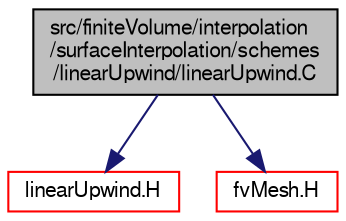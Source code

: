 digraph "src/finiteVolume/interpolation/surfaceInterpolation/schemes/linearUpwind/linearUpwind.C"
{
  bgcolor="transparent";
  edge [fontname="FreeSans",fontsize="10",labelfontname="FreeSans",labelfontsize="10"];
  node [fontname="FreeSans",fontsize="10",shape=record];
  Node0 [label="src/finiteVolume/interpolation\l/surfaceInterpolation/schemes\l/linearUpwind/linearUpwind.C",height=0.2,width=0.4,color="black", fillcolor="grey75", style="filled", fontcolor="black"];
  Node0 -> Node1 [color="midnightblue",fontsize="10",style="solid",fontname="FreeSans"];
  Node1 [label="linearUpwind.H",height=0.2,width=0.4,color="red",URL="$a04190.html"];
  Node0 -> Node179 [color="midnightblue",fontsize="10",style="solid",fontname="FreeSans"];
  Node179 [label="fvMesh.H",height=0.2,width=0.4,color="red",URL="$a03533.html"];
}
